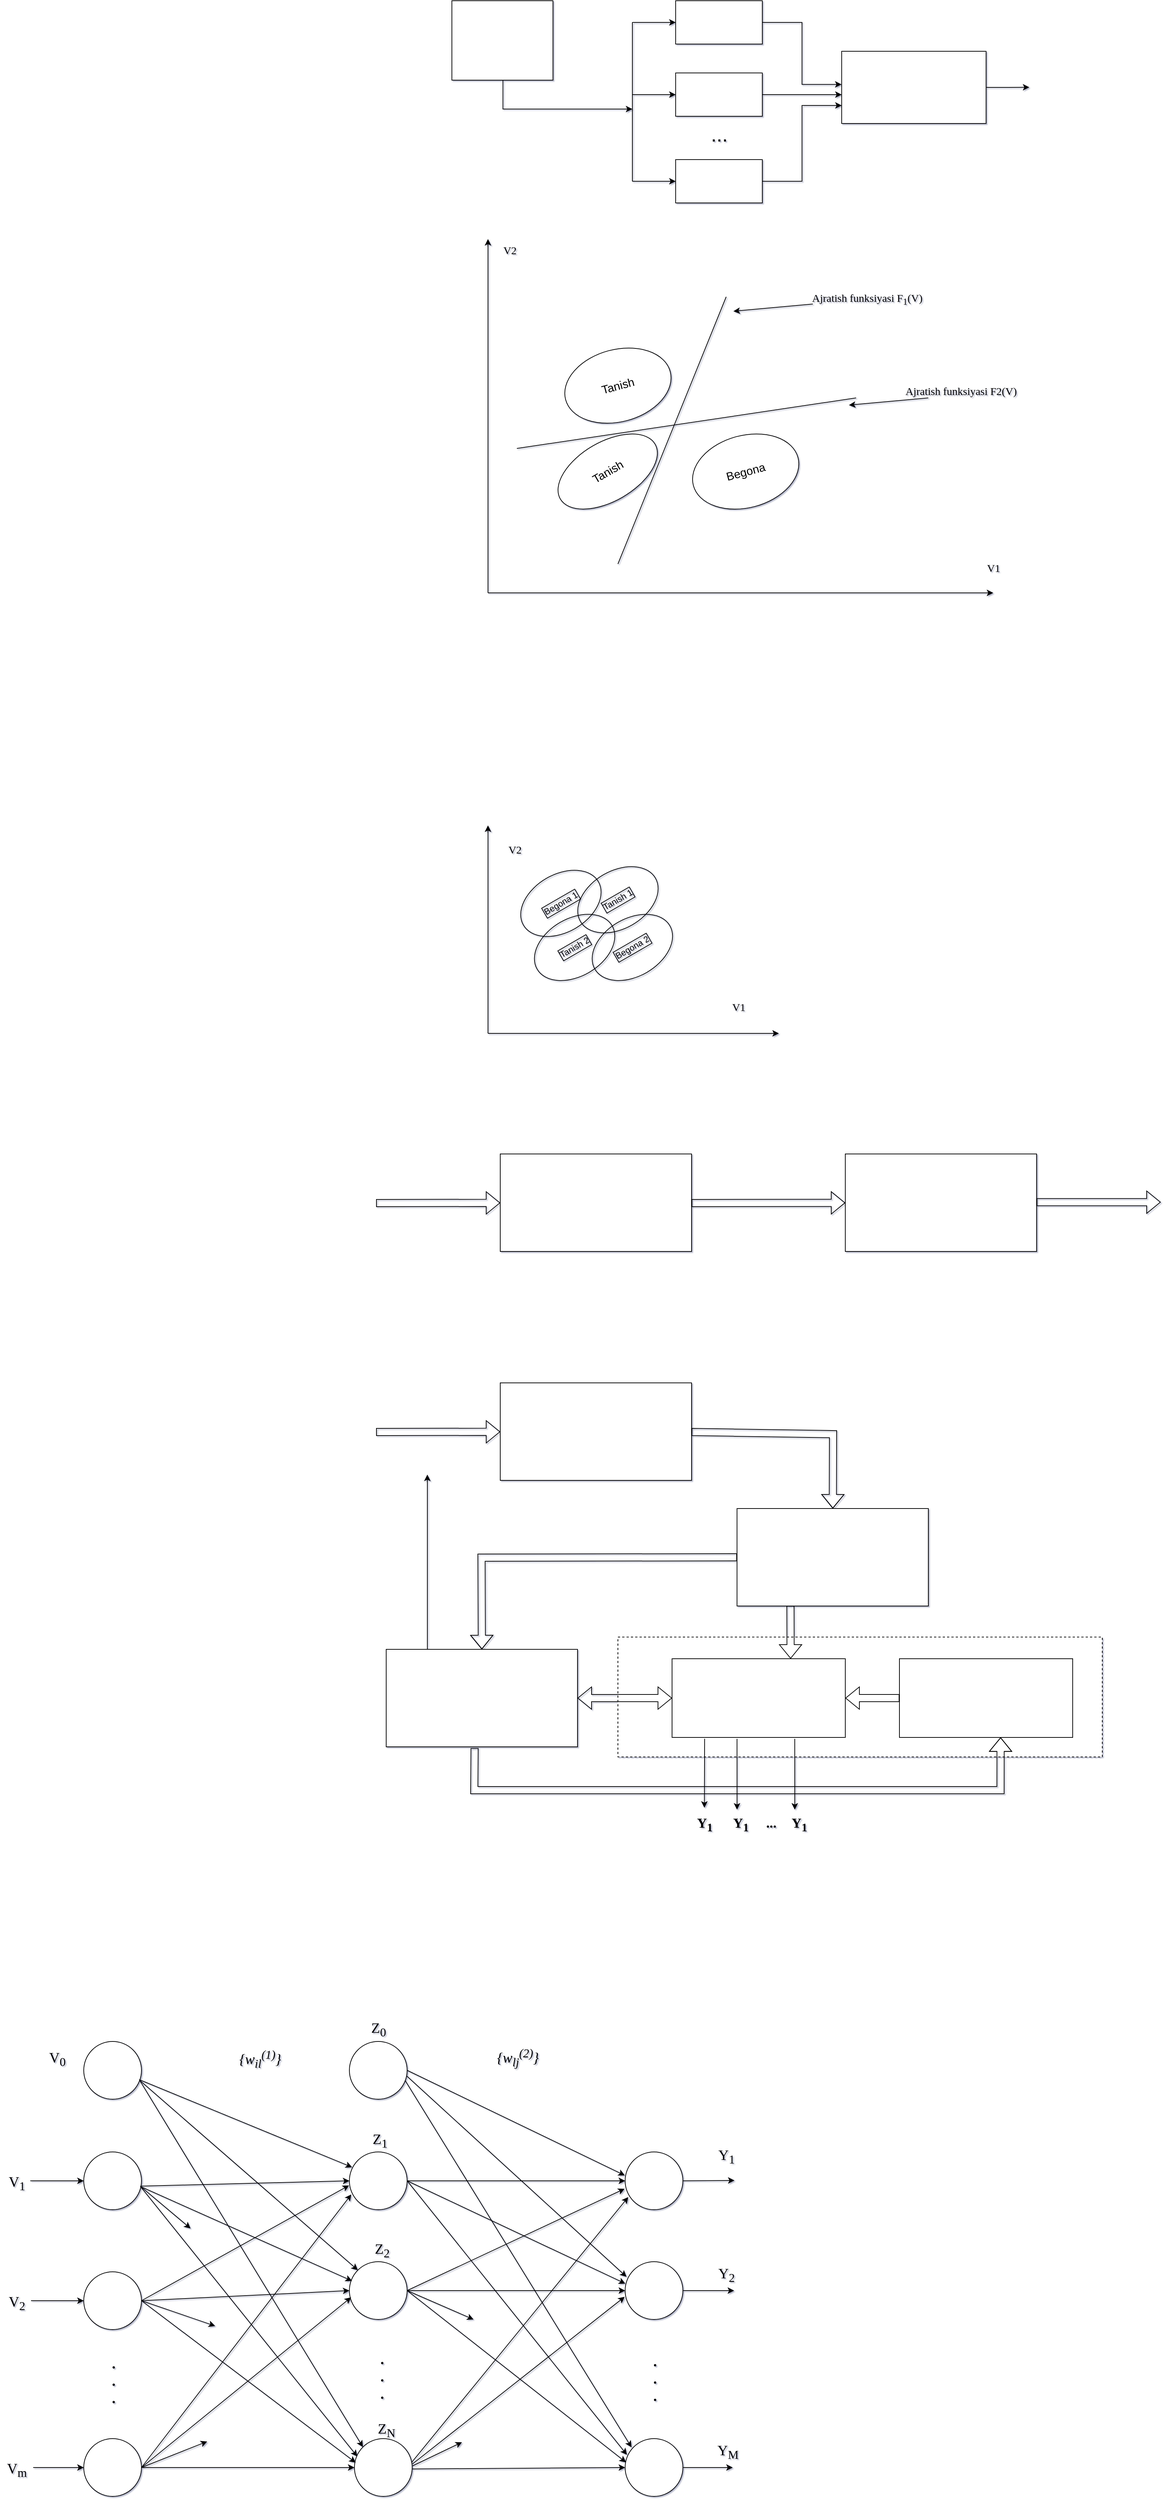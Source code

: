 <mxfile version="25.0.1">
  <diagram name="Page-1" id="4YgqtzENHr9g3kfz3DSw">
    <mxGraphModel dx="3116" dy="1256" grid="0" gridSize="10" guides="1" tooltips="1" connect="1" arrows="1" fold="1" page="0" pageScale="1" pageWidth="1100" pageHeight="850" background="#ffffff" math="0" shadow="1">
      <root>
        <mxCell id="0" />
        <mxCell id="1" parent="0" />
        <mxCell id="_E8PnPWz8SZEeRKblr8o-42" value="Begona 2" style="ellipse;whiteSpace=wrap;html=1;rotation=-30;labelBackgroundColor=none;fontColor=default;textShadow=0;labelBorderColor=default;gradientColor=none;fillColor=none;" vertex="1" parent="1">
          <mxGeometry x="270" y="1371" width="120" height="80" as="geometry" />
        </mxCell>
        <mxCell id="_E8PnPWz8SZEeRKblr8o-43" value="Tanish 1" style="ellipse;whiteSpace=wrap;html=1;rotation=-30;labelBackgroundColor=none;fontColor=default;textShadow=0;labelBorderColor=default;gradientColor=none;fillColor=none;" vertex="1" parent="1">
          <mxGeometry x="250" y="1305" width="120" height="80" as="geometry" />
        </mxCell>
        <mxCell id="_E8PnPWz8SZEeRKblr8o-11" style="edgeStyle=orthogonalEdgeStyle;rounded=0;orthogonalLoop=1;jettySize=auto;html=1;exitX=0.505;exitY=1.004;exitDx=0;exitDy=0;exitPerimeter=0;" edge="1" parent="1" source="_E8PnPWz8SZEeRKblr8o-1">
          <mxGeometry relative="1" as="geometry">
            <mxPoint x="330" y="250" as="targetPoint" />
            <mxPoint x="170" y="300" as="sourcePoint" />
            <Array as="points">
              <mxPoint x="151" y="250" />
            </Array>
          </mxGeometry>
        </mxCell>
        <mxCell id="_E8PnPWz8SZEeRKblr8o-1" value="" style="rounded=0;whiteSpace=wrap;html=1;" vertex="1" parent="1">
          <mxGeometry x="80" y="100" width="140" height="110" as="geometry" />
        </mxCell>
        <mxCell id="_E8PnPWz8SZEeRKblr8o-13" style="edgeStyle=orthogonalEdgeStyle;rounded=0;orthogonalLoop=1;jettySize=auto;html=1;exitX=1;exitY=0.5;exitDx=0;exitDy=0;entryX=-0.001;entryY=0.459;entryDx=0;entryDy=0;entryPerimeter=0;" edge="1" parent="1" source="_E8PnPWz8SZEeRKblr8o-2" target="_E8PnPWz8SZEeRKblr8o-12">
          <mxGeometry relative="1" as="geometry" />
        </mxCell>
        <mxCell id="_E8PnPWz8SZEeRKblr8o-2" value="" style="rounded=0;whiteSpace=wrap;html=1;" vertex="1" parent="1">
          <mxGeometry x="390" y="100" width="120" height="60" as="geometry" />
        </mxCell>
        <mxCell id="_E8PnPWz8SZEeRKblr8o-3" value="" style="rounded=0;whiteSpace=wrap;html=1;" vertex="1" parent="1">
          <mxGeometry x="390" y="200" width="120" height="60" as="geometry" />
        </mxCell>
        <mxCell id="_E8PnPWz8SZEeRKblr8o-15" style="edgeStyle=orthogonalEdgeStyle;rounded=0;orthogonalLoop=1;jettySize=auto;html=1;exitX=1;exitY=0.5;exitDx=0;exitDy=0;entryX=0;entryY=0.75;entryDx=0;entryDy=0;" edge="1" parent="1" source="_E8PnPWz8SZEeRKblr8o-4" target="_E8PnPWz8SZEeRKblr8o-12">
          <mxGeometry relative="1" as="geometry" />
        </mxCell>
        <mxCell id="_E8PnPWz8SZEeRKblr8o-4" value="" style="rounded=0;whiteSpace=wrap;html=1;" vertex="1" parent="1">
          <mxGeometry x="390" y="320" width="120" height="60" as="geometry" />
        </mxCell>
        <mxCell id="_E8PnPWz8SZEeRKblr8o-5" value="" style="endArrow=none;html=1;rounded=0;" edge="1" parent="1">
          <mxGeometry width="50" height="50" relative="1" as="geometry">
            <mxPoint x="330" y="350" as="sourcePoint" />
            <mxPoint x="330" y="130" as="targetPoint" />
          </mxGeometry>
        </mxCell>
        <mxCell id="_E8PnPWz8SZEeRKblr8o-7" value="" style="endArrow=classic;html=1;rounded=0;" edge="1" parent="1" target="_E8PnPWz8SZEeRKblr8o-2">
          <mxGeometry width="50" height="50" relative="1" as="geometry">
            <mxPoint x="330" y="130" as="sourcePoint" />
            <mxPoint x="420" y="190" as="targetPoint" />
          </mxGeometry>
        </mxCell>
        <mxCell id="_E8PnPWz8SZEeRKblr8o-8" value="" style="endArrow=classic;html=1;rounded=0;entryX=0;entryY=0.5;entryDx=0;entryDy=0;" edge="1" parent="1" target="_E8PnPWz8SZEeRKblr8o-3">
          <mxGeometry width="50" height="50" relative="1" as="geometry">
            <mxPoint x="330" y="230" as="sourcePoint" />
            <mxPoint x="420" y="240" as="targetPoint" />
          </mxGeometry>
        </mxCell>
        <mxCell id="_E8PnPWz8SZEeRKblr8o-9" value="" style="endArrow=classic;html=1;rounded=0;entryX=0;entryY=0.5;entryDx=0;entryDy=0;" edge="1" parent="1" target="_E8PnPWz8SZEeRKblr8o-4">
          <mxGeometry width="50" height="50" relative="1" as="geometry">
            <mxPoint x="330" y="350" as="sourcePoint" />
            <mxPoint x="420" y="340" as="targetPoint" />
          </mxGeometry>
        </mxCell>
        <mxCell id="_E8PnPWz8SZEeRKblr8o-16" style="edgeStyle=orthogonalEdgeStyle;rounded=0;orthogonalLoop=1;jettySize=auto;html=1;exitX=1;exitY=0.5;exitDx=0;exitDy=0;" edge="1" parent="1" source="_E8PnPWz8SZEeRKblr8o-12">
          <mxGeometry relative="1" as="geometry">
            <mxPoint x="880" y="219.833" as="targetPoint" />
          </mxGeometry>
        </mxCell>
        <mxCell id="_E8PnPWz8SZEeRKblr8o-12" value="" style="rounded=0;whiteSpace=wrap;html=1;" vertex="1" parent="1">
          <mxGeometry x="620" y="170" width="200" height="100" as="geometry" />
        </mxCell>
        <mxCell id="_E8PnPWz8SZEeRKblr8o-14" style="edgeStyle=orthogonalEdgeStyle;rounded=0;orthogonalLoop=1;jettySize=auto;html=1;" edge="1" parent="1" source="_E8PnPWz8SZEeRKblr8o-3">
          <mxGeometry relative="1" as="geometry">
            <mxPoint x="620" y="230" as="targetPoint" />
          </mxGeometry>
        </mxCell>
        <mxCell id="_E8PnPWz8SZEeRKblr8o-17" value="&lt;font style=&quot;font-size: 28px;&quot;&gt;...&lt;/font&gt;" style="text;html=1;align=center;verticalAlign=middle;resizable=0;points=[];autosize=1;strokeColor=none;fillColor=none;" vertex="1" parent="1">
          <mxGeometry x="425" y="260" width="50" height="50" as="geometry" />
        </mxCell>
        <mxCell id="_E8PnPWz8SZEeRKblr8o-18" value="" style="endArrow=classic;html=1;rounded=0;" edge="1" parent="1">
          <mxGeometry width="50" height="50" relative="1" as="geometry">
            <mxPoint x="130" y="920" as="sourcePoint" />
            <mxPoint x="130" y="430" as="targetPoint" />
          </mxGeometry>
        </mxCell>
        <mxCell id="_E8PnPWz8SZEeRKblr8o-19" value="" style="endArrow=classic;html=1;rounded=0;" edge="1" parent="1">
          <mxGeometry width="50" height="50" relative="1" as="geometry">
            <mxPoint x="130" y="920" as="sourcePoint" />
            <mxPoint x="830" y="920" as="targetPoint" />
          </mxGeometry>
        </mxCell>
        <mxCell id="_E8PnPWz8SZEeRKblr8o-20" value="" style="endArrow=none;html=1;rounded=0;" edge="1" parent="1">
          <mxGeometry width="50" height="50" relative="1" as="geometry">
            <mxPoint x="310" y="880" as="sourcePoint" />
            <mxPoint x="460" y="510" as="targetPoint" />
          </mxGeometry>
        </mxCell>
        <mxCell id="_E8PnPWz8SZEeRKblr8o-21" value="" style="endArrow=none;html=1;rounded=0;" edge="1" parent="1">
          <mxGeometry width="50" height="50" relative="1" as="geometry">
            <mxPoint x="170" y="720" as="sourcePoint" />
            <mxPoint x="640" y="650" as="targetPoint" />
          </mxGeometry>
        </mxCell>
        <mxCell id="_E8PnPWz8SZEeRKblr8o-22" value="Tanish" style="ellipse;whiteSpace=wrap;html=1;rotation=-15;fontSize=16;" vertex="1" parent="1">
          <mxGeometry x="235" y="583" width="150" height="100" as="geometry" />
        </mxCell>
        <mxCell id="_E8PnPWz8SZEeRKblr8o-23" value="Begona" style="ellipse;whiteSpace=wrap;html=1;rotation=-15;fontSize=16;" vertex="1" parent="1">
          <mxGeometry x="412" y="702" width="150" height="100" as="geometry" />
        </mxCell>
        <mxCell id="_E8PnPWz8SZEeRKblr8o-24" value="Tanish" style="ellipse;whiteSpace=wrap;html=1;rotation=-30;fontSize=16;" vertex="1" parent="1">
          <mxGeometry x="220" y="711" width="151.67" height="82" as="geometry" />
        </mxCell>
        <mxCell id="_E8PnPWz8SZEeRKblr8o-25" value="" style="endArrow=classic;html=1;rounded=0;" edge="1" parent="1">
          <mxGeometry width="50" height="50" relative="1" as="geometry">
            <mxPoint x="580" y="520" as="sourcePoint" />
            <mxPoint x="470" y="530" as="targetPoint" />
          </mxGeometry>
        </mxCell>
        <mxCell id="_E8PnPWz8SZEeRKblr8o-26" value="" style="endArrow=classic;html=1;rounded=0;" edge="1" parent="1">
          <mxGeometry width="50" height="50" relative="1" as="geometry">
            <mxPoint x="740" y="650" as="sourcePoint" />
            <mxPoint x="630" y="660" as="targetPoint" />
          </mxGeometry>
        </mxCell>
        <mxCell id="_E8PnPWz8SZEeRKblr8o-27" value="Ajratish funksiyasi F&lt;sub&gt;1&lt;/sub&gt;(V)" style="text;html=1;align=center;verticalAlign=middle;resizable=0;points=[];autosize=1;strokeColor=none;fillColor=none;fontFamily=Georgia;fontSize=15;" vertex="1" parent="1">
          <mxGeometry x="560" y="498" width="190" height="30" as="geometry" />
        </mxCell>
        <mxCell id="_E8PnPWz8SZEeRKblr8o-28" value="Ajratish funksiyasi F&lt;span&gt;2&lt;/span&gt;(V)" style="text;html=1;align=center;verticalAlign=middle;resizable=0;points=[];autosize=1;strokeColor=none;fillColor=none;fontFamily=Georgia;fontSize=15;" vertex="1" parent="1">
          <mxGeometry x="690" y="625" width="190" height="30" as="geometry" />
        </mxCell>
        <mxCell id="_E8PnPWz8SZEeRKblr8o-30" value="V&lt;span&gt;1&lt;/span&gt;" style="text;html=1;align=center;verticalAlign=middle;resizable=0;points=[];autosize=1;strokeColor=none;fillColor=none;fontFamily=Georgia;fontSize=15;" vertex="1" parent="1">
          <mxGeometry x="810" y="870" width="40" height="30" as="geometry" />
        </mxCell>
        <mxCell id="_E8PnPWz8SZEeRKblr8o-31" value="V&lt;span&gt;2&lt;/span&gt;" style="text;html=1;align=center;verticalAlign=middle;resizable=0;points=[];autosize=1;strokeColor=none;fillColor=none;fontFamily=Georgia;fontSize=15;" vertex="1" parent="1">
          <mxGeometry x="140" y="430" width="40" height="30" as="geometry" />
        </mxCell>
        <mxCell id="_E8PnPWz8SZEeRKblr8o-32" value="" style="endArrow=classic;html=1;rounded=0;" edge="1" parent="1">
          <mxGeometry width="50" height="50" relative="1" as="geometry">
            <mxPoint x="130" y="1530" as="sourcePoint" />
            <mxPoint x="130" y="1242" as="targetPoint" />
          </mxGeometry>
        </mxCell>
        <mxCell id="_E8PnPWz8SZEeRKblr8o-33" value="" style="endArrow=classic;html=1;rounded=0;" edge="1" parent="1">
          <mxGeometry width="50" height="50" relative="1" as="geometry">
            <mxPoint x="130" y="1530" as="sourcePoint" />
            <mxPoint x="533" y="1530" as="targetPoint" />
          </mxGeometry>
        </mxCell>
        <mxCell id="_E8PnPWz8SZEeRKblr8o-34" value="V&lt;span&gt;1&lt;/span&gt;" style="text;html=1;align=center;verticalAlign=middle;resizable=0;points=[];autosize=1;strokeColor=none;fillColor=none;fontFamily=Georgia;fontSize=15;" vertex="1" parent="1">
          <mxGeometry x="457" y="1478" width="40" height="30" as="geometry" />
        </mxCell>
        <mxCell id="_E8PnPWz8SZEeRKblr8o-35" value="V&lt;span&gt;2&lt;/span&gt;" style="text;html=1;align=center;verticalAlign=middle;resizable=0;points=[];autosize=1;strokeColor=none;fillColor=none;fontFamily=Georgia;fontSize=15;" vertex="1" parent="1">
          <mxGeometry x="147" y="1260" width="40" height="30" as="geometry" />
        </mxCell>
        <mxCell id="_E8PnPWz8SZEeRKblr8o-44" value="Tanish 2" style="ellipse;whiteSpace=wrap;html=1;rotation=-30;labelBackgroundColor=none;fontColor=default;textShadow=0;labelBorderColor=default;movable=1;resizable=1;rotatable=1;deletable=1;editable=1;locked=0;connectable=1;gradientColor=none;fillColor=none;strokeColor=default;" vertex="1" parent="1">
          <mxGeometry x="190" y="1371" width="120" height="80" as="geometry" />
        </mxCell>
        <mxCell id="_E8PnPWz8SZEeRKblr8o-38" value="Begona 1" style="ellipse;whiteSpace=wrap;html=1;rotation=-30;labelBackgroundColor=none;fontColor=default;textShadow=0;labelBorderColor=default;gradientColor=none;fillColor=none;strokeColor=default;" vertex="1" parent="1">
          <mxGeometry x="171" y="1310" width="120" height="80" as="geometry" />
        </mxCell>
        <mxCell id="_E8PnPWz8SZEeRKblr8o-58" value="" style="shape=flexArrow;endArrow=classic;html=1;rounded=0;" edge="1" parent="1" target="_E8PnPWz8SZEeRKblr8o-59">
          <mxGeometry width="50" height="50" relative="1" as="geometry">
            <mxPoint x="-25" y="1765" as="sourcePoint" />
            <mxPoint x="180" y="1765" as="targetPoint" />
          </mxGeometry>
        </mxCell>
        <mxCell id="_E8PnPWz8SZEeRKblr8o-59" value="" style="rounded=0;whiteSpace=wrap;html=1;" vertex="1" parent="1">
          <mxGeometry x="147" y="1697" width="265" height="135" as="geometry" />
        </mxCell>
        <mxCell id="_E8PnPWz8SZEeRKblr8o-61" value="" style="shape=flexArrow;endArrow=classic;html=1;rounded=0;" edge="1" parent="1" target="_E8PnPWz8SZEeRKblr8o-62">
          <mxGeometry width="50" height="50" relative="1" as="geometry">
            <mxPoint x="412" y="1765" as="sourcePoint" />
            <mxPoint x="540" y="1765" as="targetPoint" />
          </mxGeometry>
        </mxCell>
        <mxCell id="_E8PnPWz8SZEeRKblr8o-62" value="" style="rounded=0;whiteSpace=wrap;html=1;" vertex="1" parent="1">
          <mxGeometry x="625" y="1697" width="265" height="135" as="geometry" />
        </mxCell>
        <mxCell id="_E8PnPWz8SZEeRKblr8o-64" value="" style="shape=flexArrow;endArrow=classic;html=1;rounded=0;" edge="1" parent="1">
          <mxGeometry width="50" height="50" relative="1" as="geometry">
            <mxPoint x="890" y="1763.79" as="sourcePoint" />
            <mxPoint x="1062" y="1763.79" as="targetPoint" />
          </mxGeometry>
        </mxCell>
        <mxCell id="_E8PnPWz8SZEeRKblr8o-65" value="" style="shape=flexArrow;endArrow=classic;html=1;rounded=0;" edge="1" parent="1" target="_E8PnPWz8SZEeRKblr8o-66">
          <mxGeometry width="50" height="50" relative="1" as="geometry">
            <mxPoint x="-25" y="2082" as="sourcePoint" />
            <mxPoint x="180" y="2082" as="targetPoint" />
          </mxGeometry>
        </mxCell>
        <mxCell id="_E8PnPWz8SZEeRKblr8o-66" value="" style="rounded=0;whiteSpace=wrap;html=1;" vertex="1" parent="1">
          <mxGeometry x="147" y="2014" width="265" height="135" as="geometry" />
        </mxCell>
        <mxCell id="_E8PnPWz8SZEeRKblr8o-67" value="" style="shape=flexArrow;endArrow=classic;html=1;rounded=0;" edge="1" parent="1" target="_E8PnPWz8SZEeRKblr8o-68">
          <mxGeometry width="50" height="50" relative="1" as="geometry">
            <mxPoint x="412" y="2082" as="sourcePoint" />
            <mxPoint x="540" y="2082" as="targetPoint" />
            <Array as="points">
              <mxPoint x="608" y="2085" />
            </Array>
          </mxGeometry>
        </mxCell>
        <mxCell id="_E8PnPWz8SZEeRKblr8o-68" value="" style="rounded=0;whiteSpace=wrap;html=1;" vertex="1" parent="1">
          <mxGeometry x="475" y="2188" width="265" height="135" as="geometry" />
        </mxCell>
        <mxCell id="_E8PnPWz8SZEeRKblr8o-70" value="" style="shape=flexArrow;endArrow=classic;html=1;rounded=0;exitX=0;exitY=0.5;exitDx=0;exitDy=0;entryX=0.5;entryY=0;entryDx=0;entryDy=0;" edge="1" parent="1" source="_E8PnPWz8SZEeRKblr8o-68" target="_E8PnPWz8SZEeRKblr8o-71">
          <mxGeometry width="50" height="50" relative="1" as="geometry">
            <mxPoint x="193.5" y="2258" as="sourcePoint" />
            <mxPoint x="274" y="2256" as="targetPoint" />
            <Array as="points">
              <mxPoint x="121" y="2256" />
            </Array>
          </mxGeometry>
        </mxCell>
        <mxCell id="_E8PnPWz8SZEeRKblr8o-73" style="edgeStyle=orthogonalEdgeStyle;rounded=0;orthogonalLoop=1;jettySize=auto;html=1;" edge="1" parent="1" source="_E8PnPWz8SZEeRKblr8o-71">
          <mxGeometry relative="1" as="geometry">
            <mxPoint x="46" y="2141" as="targetPoint" />
            <Array as="points">
              <mxPoint x="46" y="2141" />
            </Array>
          </mxGeometry>
        </mxCell>
        <mxCell id="_E8PnPWz8SZEeRKblr8o-71" value="" style="rounded=0;whiteSpace=wrap;html=1;" vertex="1" parent="1">
          <mxGeometry x="-11" y="2383" width="265" height="135" as="geometry" />
        </mxCell>
        <mxCell id="_E8PnPWz8SZEeRKblr8o-74" value="" style="rounded=0;whiteSpace=wrap;html=1;labelBorderColor=none;dashed=1;" vertex="1" parent="1">
          <mxGeometry x="310" y="2366" width="671" height="166" as="geometry" />
        </mxCell>
        <mxCell id="_E8PnPWz8SZEeRKblr8o-75" value="" style="rounded=0;whiteSpace=wrap;html=1;" vertex="1" parent="1">
          <mxGeometry x="385" y="2396" width="240" height="109" as="geometry" />
        </mxCell>
        <mxCell id="_E8PnPWz8SZEeRKblr8o-77" value="" style="rounded=0;whiteSpace=wrap;html=1;" vertex="1" parent="1">
          <mxGeometry x="700" y="2396" width="240" height="109" as="geometry" />
        </mxCell>
        <mxCell id="_E8PnPWz8SZEeRKblr8o-78" value="" style="shape=flexArrow;endArrow=classic;html=1;rounded=0;exitX=0;exitY=0.5;exitDx=0;exitDy=0;entryX=1;entryY=0.5;entryDx=0;entryDy=0;" edge="1" parent="1" source="_E8PnPWz8SZEeRKblr8o-77" target="_E8PnPWz8SZEeRKblr8o-75">
          <mxGeometry width="50" height="50" relative="1" as="geometry">
            <mxPoint x="585" y="2440.5" as="sourcePoint" />
            <mxPoint x="635" y="2390.5" as="targetPoint" />
            <Array as="points" />
          </mxGeometry>
        </mxCell>
        <mxCell id="_E8PnPWz8SZEeRKblr8o-79" value="" style="shape=flexArrow;endArrow=classic;html=1;rounded=0;exitX=0.516;exitY=0.998;exitDx=0;exitDy=0;exitPerimeter=0;" edge="1" parent="1">
          <mxGeometry width="50" height="50" relative="1" as="geometry">
            <mxPoint x="549.0" y="2322.73" as="sourcePoint" />
            <mxPoint x="549.26" y="2396" as="targetPoint" />
          </mxGeometry>
        </mxCell>
        <mxCell id="_E8PnPWz8SZEeRKblr8o-84" value="" style="shape=flexArrow;endArrow=classic;startArrow=classic;html=1;rounded=0;exitX=1;exitY=0.5;exitDx=0;exitDy=0;entryX=0;entryY=0.5;entryDx=0;entryDy=0;" edge="1" parent="1" source="_E8PnPWz8SZEeRKblr8o-71" target="_E8PnPWz8SZEeRKblr8o-75">
          <mxGeometry width="100" height="100" relative="1" as="geometry">
            <mxPoint x="277" y="2459" as="sourcePoint" />
            <mxPoint x="377" y="2359" as="targetPoint" />
          </mxGeometry>
        </mxCell>
        <mxCell id="_E8PnPWz8SZEeRKblr8o-85" value="" style="shape=flexArrow;endArrow=classic;html=1;rounded=0;entryX=0.584;entryY=0.999;entryDx=0;entryDy=0;entryPerimeter=0;exitX=0.462;exitY=1.013;exitDx=0;exitDy=0;exitPerimeter=0;" edge="1" parent="1" source="_E8PnPWz8SZEeRKblr8o-71" target="_E8PnPWz8SZEeRKblr8o-77">
          <mxGeometry width="50" height="50" relative="1" as="geometry">
            <mxPoint x="488" y="2586" as="sourcePoint" />
            <mxPoint x="323" y="2616" as="targetPoint" />
            <Array as="points">
              <mxPoint x="111" y="2578" />
              <mxPoint x="840" y="2578" />
            </Array>
          </mxGeometry>
        </mxCell>
        <mxCell id="_E8PnPWz8SZEeRKblr8o-86" value="Y&lt;sub&gt;1&lt;/sub&gt;" style="text;html=1;align=center;verticalAlign=middle;resizable=0;points=[];autosize=1;strokeColor=none;fillColor=none;fontFamily=Verdana;fontSize=19;fontStyle=1" vertex="1" parent="1">
          <mxGeometry x="410" y="2606" width="40" height="39" as="geometry" />
        </mxCell>
        <mxCell id="_E8PnPWz8SZEeRKblr8o-87" value="Y&lt;sub&gt;1&lt;/sub&gt;" style="text;html=1;align=center;verticalAlign=middle;resizable=0;points=[];autosize=1;strokeColor=none;fillColor=none;fontFamily=Verdana;fontSize=19;fontStyle=1" vertex="1" parent="1">
          <mxGeometry x="460" y="2606" width="40" height="39" as="geometry" />
        </mxCell>
        <mxCell id="_E8PnPWz8SZEeRKblr8o-88" value="Y&lt;sub&gt;1&lt;/sub&gt;" style="text;html=1;align=center;verticalAlign=middle;resizable=0;points=[];autosize=1;strokeColor=none;fillColor=none;fontFamily=Verdana;fontSize=19;fontStyle=1" vertex="1" parent="1">
          <mxGeometry x="541" y="2606" width="40" height="39" as="geometry" />
        </mxCell>
        <mxCell id="_E8PnPWz8SZEeRKblr8o-89" value="" style="endArrow=classic;html=1;rounded=0;entryX=0.494;entryY=-0.093;entryDx=0;entryDy=0;entryPerimeter=0;exitX=0.188;exitY=1.017;exitDx=0;exitDy=0;exitPerimeter=0;" edge="1" parent="1" source="_E8PnPWz8SZEeRKblr8o-75" target="_E8PnPWz8SZEeRKblr8o-86">
          <mxGeometry width="50" height="50" relative="1" as="geometry">
            <mxPoint x="482" y="2508" as="sourcePoint" />
            <mxPoint x="532" y="2458" as="targetPoint" />
          </mxGeometry>
        </mxCell>
        <mxCell id="_E8PnPWz8SZEeRKblr8o-90" value="" style="endArrow=classic;html=1;rounded=0;entryX=0.494;entryY=-0.093;entryDx=0;entryDy=0;entryPerimeter=0;exitX=0.188;exitY=1.017;exitDx=0;exitDy=0;exitPerimeter=0;" edge="1" parent="1">
          <mxGeometry width="50" height="50" relative="1" as="geometry">
            <mxPoint x="475" y="2507" as="sourcePoint" />
            <mxPoint x="475" y="2605" as="targetPoint" />
          </mxGeometry>
        </mxCell>
        <mxCell id="_E8PnPWz8SZEeRKblr8o-91" value="" style="endArrow=classic;html=1;rounded=0;entryX=0.494;entryY=-0.093;entryDx=0;entryDy=0;entryPerimeter=0;exitX=0.188;exitY=1.017;exitDx=0;exitDy=0;exitPerimeter=0;" edge="1" parent="1">
          <mxGeometry width="50" height="50" relative="1" as="geometry">
            <mxPoint x="555" y="2507" as="sourcePoint" />
            <mxPoint x="555" y="2605" as="targetPoint" />
          </mxGeometry>
        </mxCell>
        <mxCell id="_E8PnPWz8SZEeRKblr8o-93" value="..." style="text;html=1;align=center;verticalAlign=middle;resizable=0;points=[];autosize=1;strokeColor=none;fillColor=none;fontFamily=Verdana;fontSize=19;fontStyle=1" vertex="1" parent="1">
          <mxGeometry x="502" y="2606" width="39" height="35" as="geometry" />
        </mxCell>
        <mxCell id="_E8PnPWz8SZEeRKblr8o-95" value="" style="ellipse;whiteSpace=wrap;html=1;aspect=fixed;fontSize=20;fontFamily=Georgia;" vertex="1" parent="1">
          <mxGeometry x="-430" y="2926" width="80" height="80" as="geometry" />
        </mxCell>
        <mxCell id="_E8PnPWz8SZEeRKblr8o-96" value="" style="ellipse;whiteSpace=wrap;html=1;aspect=fixed;fontSize=20;fontFamily=Georgia;" vertex="1" parent="1">
          <mxGeometry x="-430" y="3079" width="80" height="80" as="geometry" />
        </mxCell>
        <mxCell id="_E8PnPWz8SZEeRKblr8o-97" value="" style="ellipse;whiteSpace=wrap;html=1;aspect=fixed;fontSize=20;fontFamily=Georgia;" vertex="1" parent="1">
          <mxGeometry x="-430" y="3245" width="80" height="80" as="geometry" />
        </mxCell>
        <mxCell id="_E8PnPWz8SZEeRKblr8o-98" value="" style="ellipse;whiteSpace=wrap;html=1;aspect=fixed;fontSize=20;fontFamily=Georgia;" vertex="1" parent="1">
          <mxGeometry x="-430" y="3476" width="80" height="80" as="geometry" />
        </mxCell>
        <mxCell id="_E8PnPWz8SZEeRKblr8o-99" value="" style="ellipse;whiteSpace=wrap;html=1;aspect=fixed;fontSize=20;fontFamily=Georgia;" vertex="1" parent="1">
          <mxGeometry x="-62" y="2926" width="80" height="80" as="geometry" />
        </mxCell>
        <mxCell id="_E8PnPWz8SZEeRKblr8o-132" style="edgeStyle=orthogonalEdgeStyle;rounded=0;orthogonalLoop=1;jettySize=auto;html=1;exitX=1;exitY=0.5;exitDx=0;exitDy=0;entryX=0;entryY=0.5;entryDx=0;entryDy=0;fontSize=20;fontFamily=Georgia;" edge="1" parent="1" source="_E8PnPWz8SZEeRKblr8o-100" target="_E8PnPWz8SZEeRKblr8o-104">
          <mxGeometry relative="1" as="geometry" />
        </mxCell>
        <mxCell id="_E8PnPWz8SZEeRKblr8o-100" value="" style="ellipse;whiteSpace=wrap;html=1;aspect=fixed;fontSize=20;fontFamily=Georgia;" vertex="1" parent="1">
          <mxGeometry x="-62" y="3079" width="80" height="80" as="geometry" />
        </mxCell>
        <mxCell id="_E8PnPWz8SZEeRKblr8o-133" style="edgeStyle=orthogonalEdgeStyle;rounded=0;orthogonalLoop=1;jettySize=auto;html=1;entryX=0;entryY=0.5;entryDx=0;entryDy=0;fontSize=20;fontFamily=Georgia;" edge="1" parent="1" source="_E8PnPWz8SZEeRKblr8o-101" target="_E8PnPWz8SZEeRKblr8o-105">
          <mxGeometry relative="1" as="geometry" />
        </mxCell>
        <mxCell id="_E8PnPWz8SZEeRKblr8o-101" value="" style="ellipse;whiteSpace=wrap;html=1;aspect=fixed;fontSize=20;fontFamily=Georgia;" vertex="1" parent="1">
          <mxGeometry x="-62" y="3231" width="80" height="80" as="geometry" />
        </mxCell>
        <mxCell id="_E8PnPWz8SZEeRKblr8o-102" value="" style="ellipse;whiteSpace=wrap;html=1;aspect=fixed;fontSize=20;fontFamily=Georgia;" vertex="1" parent="1">
          <mxGeometry x="-55" y="3476" width="80" height="80" as="geometry" />
        </mxCell>
        <mxCell id="_E8PnPWz8SZEeRKblr8o-142" style="edgeStyle=orthogonalEdgeStyle;rounded=0;orthogonalLoop=1;jettySize=auto;html=1;exitX=1;exitY=0.5;exitDx=0;exitDy=0;fontSize=20;fontFamily=Georgia;" edge="1" parent="1" source="_E8PnPWz8SZEeRKblr8o-104">
          <mxGeometry relative="1" as="geometry">
            <mxPoint x="471.546" y="3118.455" as="targetPoint" />
          </mxGeometry>
        </mxCell>
        <mxCell id="_E8PnPWz8SZEeRKblr8o-104" value="" style="ellipse;whiteSpace=wrap;html=1;aspect=fixed;fontSize=20;fontFamily=Georgia;" vertex="1" parent="1">
          <mxGeometry x="320" y="3079" width="80" height="80" as="geometry" />
        </mxCell>
        <mxCell id="_E8PnPWz8SZEeRKblr8o-143" style="edgeStyle=orthogonalEdgeStyle;rounded=0;orthogonalLoop=1;jettySize=auto;html=1;fontSize=20;fontFamily=Georgia;" edge="1" parent="1" source="_E8PnPWz8SZEeRKblr8o-105">
          <mxGeometry relative="1" as="geometry">
            <mxPoint x="471" y="3271" as="targetPoint" />
          </mxGeometry>
        </mxCell>
        <mxCell id="_E8PnPWz8SZEeRKblr8o-105" value="" style="ellipse;whiteSpace=wrap;html=1;aspect=fixed;fontSize=20;fontFamily=Georgia;" vertex="1" parent="1">
          <mxGeometry x="320" y="3231" width="80" height="80" as="geometry" />
        </mxCell>
        <mxCell id="_E8PnPWz8SZEeRKblr8o-144" style="edgeStyle=orthogonalEdgeStyle;rounded=0;orthogonalLoop=1;jettySize=auto;html=1;fontSize=20;fontFamily=Georgia;" edge="1" parent="1" source="_E8PnPWz8SZEeRKblr8o-106">
          <mxGeometry relative="1" as="geometry">
            <mxPoint x="469.091" y="3516" as="targetPoint" />
          </mxGeometry>
        </mxCell>
        <mxCell id="_E8PnPWz8SZEeRKblr8o-106" value="" style="ellipse;whiteSpace=wrap;html=1;aspect=fixed;fontSize=20;fontFamily=Georgia;" vertex="1" parent="1">
          <mxGeometry x="320" y="3476" width="80" height="80" as="geometry" />
        </mxCell>
        <mxCell id="_E8PnPWz8SZEeRKblr8o-110" value="" style="endArrow=classic;html=1;rounded=0;exitX=0.961;exitY=0.661;exitDx=0;exitDy=0;entryX=0.046;entryY=0.264;entryDx=0;entryDy=0;exitPerimeter=0;entryPerimeter=0;fontSize=20;fontFamily=Georgia;" edge="1" parent="1" source="_E8PnPWz8SZEeRKblr8o-95" target="_E8PnPWz8SZEeRKblr8o-100">
          <mxGeometry width="50" height="50" relative="1" as="geometry">
            <mxPoint x="85" y="3268" as="sourcePoint" />
            <mxPoint x="135" y="3218" as="targetPoint" />
          </mxGeometry>
        </mxCell>
        <mxCell id="_E8PnPWz8SZEeRKblr8o-111" value="" style="endArrow=classic;html=1;rounded=0;entryX=0;entryY=0;entryDx=0;entryDy=0;exitX=0.968;exitY=0.672;exitDx=0;exitDy=0;exitPerimeter=0;fontSize=20;fontFamily=Georgia;" edge="1" parent="1" source="_E8PnPWz8SZEeRKblr8o-95" target="_E8PnPWz8SZEeRKblr8o-101">
          <mxGeometry width="50" height="50" relative="1" as="geometry">
            <mxPoint x="-347" y="2986" as="sourcePoint" />
            <mxPoint x="-53" y="3102" as="targetPoint" />
          </mxGeometry>
        </mxCell>
        <mxCell id="_E8PnPWz8SZEeRKblr8o-112" value="" style="endArrow=classic;html=1;rounded=0;entryX=0;entryY=0;entryDx=0;entryDy=0;exitX=0.969;exitY=0.674;exitDx=0;exitDy=0;exitPerimeter=0;fontSize=20;fontFamily=Georgia;" edge="1" parent="1" source="_E8PnPWz8SZEeRKblr8o-95" target="_E8PnPWz8SZEeRKblr8o-102">
          <mxGeometry width="50" height="50" relative="1" as="geometry">
            <mxPoint x="-343" y="2990" as="sourcePoint" />
            <mxPoint x="-40" y="3264" as="targetPoint" />
          </mxGeometry>
        </mxCell>
        <mxCell id="_E8PnPWz8SZEeRKblr8o-113" value="" style="endArrow=classic;html=1;rounded=0;exitX=0.982;exitY=0.592;exitDx=0;exitDy=0;exitPerimeter=0;entryX=0;entryY=0.5;entryDx=0;entryDy=0;fontSize=20;fontFamily=Georgia;" edge="1" parent="1" source="_E8PnPWz8SZEeRKblr8o-96" target="_E8PnPWz8SZEeRKblr8o-100">
          <mxGeometry width="50" height="50" relative="1" as="geometry">
            <mxPoint x="-114" y="3326" as="sourcePoint" />
            <mxPoint x="-63" y="3108" as="targetPoint" />
          </mxGeometry>
        </mxCell>
        <mxCell id="_E8PnPWz8SZEeRKblr8o-114" value="" style="endArrow=classic;html=1;rounded=0;exitX=0.978;exitY=0.597;exitDx=0;exitDy=0;entryX=0.045;entryY=0.332;entryDx=0;entryDy=0;entryPerimeter=0;exitPerimeter=0;fontSize=20;fontFamily=Georgia;" edge="1" parent="1" source="_E8PnPWz8SZEeRKblr8o-96" target="_E8PnPWz8SZEeRKblr8o-101">
          <mxGeometry width="50" height="50" relative="1" as="geometry">
            <mxPoint x="-340" y="3129" as="sourcePoint" />
            <mxPoint x="-52" y="3126" as="targetPoint" />
          </mxGeometry>
        </mxCell>
        <mxCell id="_E8PnPWz8SZEeRKblr8o-115" value="" style="endArrow=classic;html=1;rounded=0;exitX=0.99;exitY=0.608;exitDx=0;exitDy=0;entryX=0.05;entryY=0.309;entryDx=0;entryDy=0;entryPerimeter=0;exitPerimeter=0;fontSize=20;fontFamily=Georgia;" edge="1" parent="1" source="_E8PnPWz8SZEeRKblr8o-96" target="_E8PnPWz8SZEeRKblr8o-102">
          <mxGeometry width="50" height="50" relative="1" as="geometry">
            <mxPoint x="-342" y="3137" as="sourcePoint" />
            <mxPoint x="-48" y="3279" as="targetPoint" />
          </mxGeometry>
        </mxCell>
        <mxCell id="_E8PnPWz8SZEeRKblr8o-116" value="" style="endArrow=classic;html=1;rounded=0;fontSize=20;fontFamily=Georgia;" edge="1" parent="1">
          <mxGeometry width="50" height="50" relative="1" as="geometry">
            <mxPoint x="-351" y="3127" as="sourcePoint" />
            <mxPoint x="-282" y="3185" as="targetPoint" />
          </mxGeometry>
        </mxCell>
        <mxCell id="_E8PnPWz8SZEeRKblr8o-117" value=".&lt;div&gt;.&lt;/div&gt;&lt;div&gt;.&lt;/div&gt;&lt;div&gt;&lt;br&gt;&lt;/div&gt;" style="text;html=1;align=center;verticalAlign=middle;resizable=0;points=[];autosize=1;strokeColor=none;fillColor=none;fontStyle=1;fontSize=20;fontFamily=Georgia;" vertex="1" parent="1">
          <mxGeometry x="-401" y="3353" width="23" height="108" as="geometry" />
        </mxCell>
        <mxCell id="_E8PnPWz8SZEeRKblr8o-118" value=".&lt;div&gt;.&lt;/div&gt;&lt;div&gt;.&lt;/div&gt;&lt;div&gt;&lt;br&gt;&lt;/div&gt;" style="text;html=1;align=center;verticalAlign=middle;resizable=0;points=[];autosize=1;strokeColor=none;fillColor=none;fontStyle=1;fontSize=20;fontFamily=Georgia;" vertex="1" parent="1">
          <mxGeometry x="-29" y="3347" width="23" height="108" as="geometry" />
        </mxCell>
        <mxCell id="_E8PnPWz8SZEeRKblr8o-119" value=".&lt;div&gt;.&lt;/div&gt;&lt;div&gt;.&lt;/div&gt;&lt;div&gt;&lt;br&gt;&lt;/div&gt;" style="text;html=1;align=center;verticalAlign=middle;resizable=0;points=[];autosize=1;strokeColor=none;fillColor=none;fontStyle=1;fontSize=20;fontFamily=Georgia;" vertex="1" parent="1">
          <mxGeometry x="349.5" y="3350" width="23" height="108" as="geometry" />
        </mxCell>
        <mxCell id="_E8PnPWz8SZEeRKblr8o-121" value="" style="endArrow=classic;html=1;rounded=0;exitX=1;exitY=0.5;exitDx=0;exitDy=0;entryX=-0.005;entryY=0.579;entryDx=0;entryDy=0;entryPerimeter=0;fontSize=20;fontFamily=Georgia;" edge="1" parent="1" source="_E8PnPWz8SZEeRKblr8o-97" target="_E8PnPWz8SZEeRKblr8o-100">
          <mxGeometry width="50" height="50" relative="1" as="geometry">
            <mxPoint x="-276" y="3270" as="sourcePoint" />
            <mxPoint x="-61" y="3128" as="targetPoint" />
          </mxGeometry>
        </mxCell>
        <mxCell id="_E8PnPWz8SZEeRKblr8o-122" value="" style="endArrow=classic;html=1;rounded=0;exitX=1;exitY=0.5;exitDx=0;exitDy=0;entryX=0.033;entryY=0.736;entryDx=0;entryDy=0;entryPerimeter=0;fontSize=20;fontFamily=Georgia;" edge="1" parent="1" source="_E8PnPWz8SZEeRKblr8o-98" target="_E8PnPWz8SZEeRKblr8o-100">
          <mxGeometry width="50" height="50" relative="1" as="geometry">
            <mxPoint x="-340" y="3295" as="sourcePoint" />
            <mxPoint x="-40" y="3154" as="targetPoint" />
          </mxGeometry>
        </mxCell>
        <mxCell id="_E8PnPWz8SZEeRKblr8o-124" value="" style="endArrow=classic;html=1;rounded=0;exitX=1;exitY=0.5;exitDx=0;exitDy=0;entryX=0;entryY=0.5;entryDx=0;entryDy=0;fontSize=20;fontFamily=Georgia;" edge="1" parent="1" source="_E8PnPWz8SZEeRKblr8o-98" target="_E8PnPWz8SZEeRKblr8o-102">
          <mxGeometry width="50" height="50" relative="1" as="geometry">
            <mxPoint x="-151" y="3570" as="sourcePoint" />
            <mxPoint x="-101" y="3520" as="targetPoint" />
          </mxGeometry>
        </mxCell>
        <mxCell id="_E8PnPWz8SZEeRKblr8o-125" value="" style="endArrow=classic;html=1;rounded=0;exitX=1;exitY=0.5;exitDx=0;exitDy=0;entryX=0;entryY=0.5;entryDx=0;entryDy=0;fontSize=20;fontFamily=Georgia;" edge="1" parent="1" target="_E8PnPWz8SZEeRKblr8o-106">
          <mxGeometry width="50" height="50" relative="1" as="geometry">
            <mxPoint x="25" y="3518" as="sourcePoint" />
            <mxPoint x="320" y="3518" as="targetPoint" />
          </mxGeometry>
        </mxCell>
        <mxCell id="_E8PnPWz8SZEeRKblr8o-126" value="" style="endArrow=classic;html=1;rounded=0;exitX=1;exitY=0.5;exitDx=0;exitDy=0;entryX=0;entryY=0.5;entryDx=0;entryDy=0;fontSize=20;fontFamily=Georgia;" edge="1" parent="1" source="_E8PnPWz8SZEeRKblr8o-97" target="_E8PnPWz8SZEeRKblr8o-101">
          <mxGeometry width="50" height="50" relative="1" as="geometry">
            <mxPoint x="-331" y="3291" as="sourcePoint" />
            <mxPoint x="-281" y="3241" as="targetPoint" />
          </mxGeometry>
        </mxCell>
        <mxCell id="_E8PnPWz8SZEeRKblr8o-128" value="" style="endArrow=classic;html=1;rounded=0;exitX=1;exitY=0.5;exitDx=0;exitDy=0;fontSize=20;fontFamily=Georgia;" edge="1" parent="1" source="_E8PnPWz8SZEeRKblr8o-97">
          <mxGeometry width="50" height="50" relative="1" as="geometry">
            <mxPoint x="-251" y="3333" as="sourcePoint" />
            <mxPoint x="-248" y="3320" as="targetPoint" />
          </mxGeometry>
        </mxCell>
        <mxCell id="_E8PnPWz8SZEeRKblr8o-129" value="" style="endArrow=classic;html=1;rounded=0;exitX=1;exitY=0.5;exitDx=0;exitDy=0;entryX=0.022;entryY=0.415;entryDx=0;entryDy=0;entryPerimeter=0;fontSize=20;fontFamily=Georgia;" edge="1" parent="1" source="_E8PnPWz8SZEeRKblr8o-97" target="_E8PnPWz8SZEeRKblr8o-102">
          <mxGeometry width="50" height="50" relative="1" as="geometry">
            <mxPoint x="-355" y="3317" as="sourcePoint" />
            <mxPoint x="-253" y="3352" as="targetPoint" />
          </mxGeometry>
        </mxCell>
        <mxCell id="_E8PnPWz8SZEeRKblr8o-130" value="" style="endArrow=classic;html=1;rounded=0;exitX=1;exitY=0.5;exitDx=0;exitDy=0;entryX=0.03;entryY=0.617;entryDx=0;entryDy=0;entryPerimeter=0;fontSize=20;fontFamily=Georgia;" edge="1" parent="1" source="_E8PnPWz8SZEeRKblr8o-98" target="_E8PnPWz8SZEeRKblr8o-101">
          <mxGeometry width="50" height="50" relative="1" as="geometry">
            <mxPoint x="-251" y="3433" as="sourcePoint" />
            <mxPoint x="-201" y="3383" as="targetPoint" />
          </mxGeometry>
        </mxCell>
        <mxCell id="_E8PnPWz8SZEeRKblr8o-131" value="" style="endArrow=classic;html=1;rounded=0;exitX=1;exitY=0.5;exitDx=0;exitDy=0;fontSize=20;fontFamily=Georgia;" edge="1" parent="1" source="_E8PnPWz8SZEeRKblr8o-98">
          <mxGeometry width="50" height="50" relative="1" as="geometry">
            <mxPoint x="-251" y="3433" as="sourcePoint" />
            <mxPoint x="-259" y="3480" as="targetPoint" />
          </mxGeometry>
        </mxCell>
        <mxCell id="_E8PnPWz8SZEeRKblr8o-134" value="" style="endArrow=classic;html=1;rounded=0;exitX=1;exitY=0.5;exitDx=0;exitDy=0;entryX=0.003;entryY=0.379;entryDx=0;entryDy=0;entryPerimeter=0;fontSize=20;fontFamily=Georgia;" edge="1" parent="1" source="_E8PnPWz8SZEeRKblr8o-100" target="_E8PnPWz8SZEeRKblr8o-105">
          <mxGeometry width="50" height="50" relative="1" as="geometry">
            <mxPoint x="134" y="3258" as="sourcePoint" />
            <mxPoint x="184" y="3208" as="targetPoint" />
          </mxGeometry>
        </mxCell>
        <mxCell id="_E8PnPWz8SZEeRKblr8o-135" value="" style="endArrow=classic;html=1;rounded=0;exitX=1;exitY=0.5;exitDx=0;exitDy=0;entryX=0.031;entryY=0.28;entryDx=0;entryDy=0;entryPerimeter=0;fontSize=20;fontFamily=Georgia;" edge="1" parent="1" source="_E8PnPWz8SZEeRKblr8o-100" target="_E8PnPWz8SZEeRKblr8o-106">
          <mxGeometry width="50" height="50" relative="1" as="geometry">
            <mxPoint x="134" y="3258" as="sourcePoint" />
            <mxPoint x="184" y="3208" as="targetPoint" />
          </mxGeometry>
        </mxCell>
        <mxCell id="_E8PnPWz8SZEeRKblr8o-136" value="" style="endArrow=classic;html=1;rounded=0;exitX=1;exitY=0.5;exitDx=0;exitDy=0;entryX=-0.01;entryY=0.638;entryDx=0;entryDy=0;entryPerimeter=0;fontSize=20;fontFamily=Georgia;" edge="1" parent="1" source="_E8PnPWz8SZEeRKblr8o-101" target="_E8PnPWz8SZEeRKblr8o-104">
          <mxGeometry width="50" height="50" relative="1" as="geometry">
            <mxPoint x="134" y="3258" as="sourcePoint" />
            <mxPoint x="184" y="3208" as="targetPoint" />
          </mxGeometry>
        </mxCell>
        <mxCell id="_E8PnPWz8SZEeRKblr8o-137" value="" style="endArrow=classic;html=1;rounded=0;exitX=1;exitY=0.5;exitDx=0;exitDy=0;entryX=0.015;entryY=0.41;entryDx=0;entryDy=0;entryPerimeter=0;fontSize=20;fontFamily=Georgia;" edge="1" parent="1" source="_E8PnPWz8SZEeRKblr8o-101" target="_E8PnPWz8SZEeRKblr8o-106">
          <mxGeometry width="50" height="50" relative="1" as="geometry">
            <mxPoint x="207" y="3370" as="sourcePoint" />
            <mxPoint x="257" y="3320" as="targetPoint" />
          </mxGeometry>
        </mxCell>
        <mxCell id="_E8PnPWz8SZEeRKblr8o-138" value="" style="endArrow=classic;html=1;rounded=0;exitX=1;exitY=0.5;exitDx=0;exitDy=0;fontSize=20;fontFamily=Georgia;" edge="1" parent="1" source="_E8PnPWz8SZEeRKblr8o-101">
          <mxGeometry width="50" height="50" relative="1" as="geometry">
            <mxPoint x="167" y="3364" as="sourcePoint" />
            <mxPoint x="110" y="3311" as="targetPoint" />
          </mxGeometry>
        </mxCell>
        <mxCell id="_E8PnPWz8SZEeRKblr8o-139" value="" style="endArrow=classic;html=1;rounded=0;exitX=1.007;exitY=0.472;exitDx=0;exitDy=0;exitPerimeter=0;fontSize=20;fontFamily=Georgia;" edge="1" parent="1" source="_E8PnPWz8SZEeRKblr8o-102">
          <mxGeometry width="50" height="50" relative="1" as="geometry">
            <mxPoint x="167" y="3364" as="sourcePoint" />
            <mxPoint x="94" y="3481" as="targetPoint" />
          </mxGeometry>
        </mxCell>
        <mxCell id="_E8PnPWz8SZEeRKblr8o-140" value="" style="endArrow=classic;html=1;rounded=0;exitX=0.991;exitY=0.412;exitDx=0;exitDy=0;exitPerimeter=0;entryX=0.054;entryY=0.782;entryDx=0;entryDy=0;entryPerimeter=0;fontSize=20;fontFamily=Georgia;" edge="1" parent="1" source="_E8PnPWz8SZEeRKblr8o-102" target="_E8PnPWz8SZEeRKblr8o-104">
          <mxGeometry width="50" height="50" relative="1" as="geometry">
            <mxPoint x="167" y="3364" as="sourcePoint" />
            <mxPoint x="217" y="3314" as="targetPoint" />
          </mxGeometry>
        </mxCell>
        <mxCell id="_E8PnPWz8SZEeRKblr8o-141" value="" style="endArrow=classic;html=1;rounded=0;exitX=1.005;exitY=0.439;exitDx=0;exitDy=0;exitPerimeter=0;entryX=-0.008;entryY=0.608;entryDx=0;entryDy=0;entryPerimeter=0;fontSize=20;fontFamily=Georgia;" edge="1" parent="1" source="_E8PnPWz8SZEeRKblr8o-102" target="_E8PnPWz8SZEeRKblr8o-105">
          <mxGeometry width="50" height="50" relative="1" as="geometry">
            <mxPoint x="170" y="3407" as="sourcePoint" />
            <mxPoint x="220" y="3357" as="targetPoint" />
          </mxGeometry>
        </mxCell>
        <mxCell id="_E8PnPWz8SZEeRKblr8o-145" value="V&lt;sub&gt;0&lt;/sub&gt;" style="text;html=1;align=center;verticalAlign=middle;resizable=0;points=[];autosize=1;strokeColor=none;fillColor=none;fontSize=20;fontFamily=Georgia;" vertex="1" parent="1">
          <mxGeometry x="-488" y="2929" width="42" height="41" as="geometry" />
        </mxCell>
        <mxCell id="_E8PnPWz8SZEeRKblr8o-151" style="edgeStyle=orthogonalEdgeStyle;rounded=0;orthogonalLoop=1;jettySize=auto;html=1;entryX=0;entryY=0.5;entryDx=0;entryDy=0;fontSize=20;fontFamily=Georgia;" edge="1" parent="1" source="_E8PnPWz8SZEeRKblr8o-146" target="_E8PnPWz8SZEeRKblr8o-96">
          <mxGeometry relative="1" as="geometry">
            <Array as="points">
              <mxPoint x="-484" y="3119" />
              <mxPoint x="-484" y="3119" />
            </Array>
          </mxGeometry>
        </mxCell>
        <mxCell id="_E8PnPWz8SZEeRKblr8o-146" value="V&lt;sub&gt;1&lt;/sub&gt;" style="text;html=1;align=center;verticalAlign=middle;resizable=0;points=[];autosize=1;strokeColor=none;fillColor=none;fontSize=20;fontFamily=Georgia;" vertex="1" parent="1">
          <mxGeometry x="-543" y="3101" width="39" height="41" as="geometry" />
        </mxCell>
        <mxCell id="_E8PnPWz8SZEeRKblr8o-150" style="edgeStyle=orthogonalEdgeStyle;rounded=0;orthogonalLoop=1;jettySize=auto;html=1;entryX=0;entryY=0.5;entryDx=0;entryDy=0;fontSize=20;fontFamily=Georgia;" edge="1" parent="1" source="_E8PnPWz8SZEeRKblr8o-147" target="_E8PnPWz8SZEeRKblr8o-97">
          <mxGeometry relative="1" as="geometry">
            <Array as="points">
              <mxPoint x="-490" y="3285" />
              <mxPoint x="-490" y="3285" />
            </Array>
          </mxGeometry>
        </mxCell>
        <mxCell id="_E8PnPWz8SZEeRKblr8o-147" value="V&lt;span&gt;&lt;sub&gt;2&lt;/sub&gt;&lt;/span&gt;" style="text;html=1;align=center;verticalAlign=middle;resizable=0;points=[];autosize=1;strokeColor=none;fillColor=none;fontSize=20;fontFamily=Georgia;" vertex="1" parent="1">
          <mxGeometry x="-544" y="3267" width="41" height="41" as="geometry" />
        </mxCell>
        <mxCell id="_E8PnPWz8SZEeRKblr8o-149" style="edgeStyle=orthogonalEdgeStyle;rounded=0;orthogonalLoop=1;jettySize=auto;html=1;fontSize=20;fontFamily=Georgia;" edge="1" parent="1" source="_E8PnPWz8SZEeRKblr8o-148" target="_E8PnPWz8SZEeRKblr8o-98">
          <mxGeometry relative="1" as="geometry">
            <Array as="points">
              <mxPoint x="-485" y="3516" />
              <mxPoint x="-485" y="3516" />
            </Array>
          </mxGeometry>
        </mxCell>
        <mxCell id="_E8PnPWz8SZEeRKblr8o-148" value="V&lt;span&gt;&lt;sub&gt;m&lt;/sub&gt;&lt;/span&gt;" style="text;html=1;align=center;verticalAlign=middle;resizable=0;points=[];autosize=1;strokeColor=none;fillColor=none;fontSize=20;fontFamily=Georgia;" vertex="1" parent="1">
          <mxGeometry x="-546" y="3498" width="46" height="41" as="geometry" />
        </mxCell>
        <mxCell id="_E8PnPWz8SZEeRKblr8o-153" value="" style="endArrow=classic;html=1;rounded=0;exitX=1;exitY=0.5;exitDx=0;exitDy=0;entryX=-0.006;entryY=0.406;entryDx=0;entryDy=0;entryPerimeter=0;fontSize=20;fontFamily=Georgia;" edge="1" parent="1" source="_E8PnPWz8SZEeRKblr8o-99" target="_E8PnPWz8SZEeRKblr8o-104">
          <mxGeometry width="50" height="50" relative="1" as="geometry">
            <mxPoint x="96" y="3144" as="sourcePoint" />
            <mxPoint x="146" y="3094" as="targetPoint" />
          </mxGeometry>
        </mxCell>
        <mxCell id="_E8PnPWz8SZEeRKblr8o-154" value="" style="endArrow=classic;html=1;rounded=0;exitX=0.994;exitY=0.599;exitDx=0;exitDy=0;entryX=0.024;entryY=0.262;entryDx=0;entryDy=0;entryPerimeter=0;exitPerimeter=0;fontSize=20;fontFamily=Georgia;" edge="1" parent="1" source="_E8PnPWz8SZEeRKblr8o-99" target="_E8PnPWz8SZEeRKblr8o-105">
          <mxGeometry width="50" height="50" relative="1" as="geometry">
            <mxPoint x="28" y="2976" as="sourcePoint" />
            <mxPoint x="330" y="3121" as="targetPoint" />
          </mxGeometry>
        </mxCell>
        <mxCell id="_E8PnPWz8SZEeRKblr8o-156" value="" style="endArrow=classic;html=1;rounded=0;entryX=0.11;entryY=0.151;entryDx=0;entryDy=0;entryPerimeter=0;exitX=0.964;exitY=0.673;exitDx=0;exitDy=0;exitPerimeter=0;fontSize=20;fontFamily=Georgia;" edge="1" parent="1" source="_E8PnPWz8SZEeRKblr8o-99" target="_E8PnPWz8SZEeRKblr8o-106">
          <mxGeometry width="50" height="50" relative="1" as="geometry">
            <mxPoint x="17" y="2982" as="sourcePoint" />
            <mxPoint x="332" y="3262" as="targetPoint" />
          </mxGeometry>
        </mxCell>
        <mxCell id="_E8PnPWz8SZEeRKblr8o-157" value="Z&lt;sub&gt;0&lt;/sub&gt;" style="text;html=1;align=center;verticalAlign=middle;resizable=0;points=[];autosize=1;strokeColor=none;fillColor=none;fontSize=20;fontFamily=Georgia;" vertex="1" parent="1">
          <mxGeometry x="-42" y="2888" width="40" height="41" as="geometry" />
        </mxCell>
        <mxCell id="_E8PnPWz8SZEeRKblr8o-158" value="Z&lt;span&gt;&lt;sub&gt;1&lt;/sub&gt;&lt;/span&gt;" style="text;html=1;align=center;verticalAlign=middle;resizable=0;points=[];autosize=1;strokeColor=none;fillColor=none;fontSize=20;fontFamily=Georgia;" vertex="1" parent="1">
          <mxGeometry x="-39" y="3042" width="37" height="41" as="geometry" />
        </mxCell>
        <mxCell id="_E8PnPWz8SZEeRKblr8o-159" value="Z&lt;span&gt;&lt;sub&gt;2&lt;/sub&gt;&lt;/span&gt;" style="text;html=1;align=center;verticalAlign=middle;resizable=0;points=[];autosize=1;strokeColor=none;fillColor=none;fontSize=20;fontFamily=Georgia;" vertex="1" parent="1">
          <mxGeometry x="-37" y="3194" width="39" height="41" as="geometry" />
        </mxCell>
        <mxCell id="_E8PnPWz8SZEeRKblr8o-160" value="Z&lt;span&gt;&lt;sub&gt;N&lt;/sub&gt;&lt;/span&gt;" style="text;html=1;align=center;verticalAlign=middle;resizable=0;points=[];autosize=1;strokeColor=none;fillColor=none;fontSize=20;fontFamily=Georgia;" vertex="1" parent="1">
          <mxGeometry x="-32.5" y="3443" width="43" height="41" as="geometry" />
        </mxCell>
        <mxCell id="_E8PnPWz8SZEeRKblr8o-161" value="Y&lt;sub&gt;1&lt;/sub&gt;" style="text;html=1;align=center;verticalAlign=middle;resizable=0;points=[];autosize=1;strokeColor=none;fillColor=none;fontSize=20;fontFamily=Georgia;" vertex="1" parent="1">
          <mxGeometry x="441" y="3064" width="37" height="41" as="geometry" />
        </mxCell>
        <mxCell id="_E8PnPWz8SZEeRKblr8o-162" value="Y&lt;sub&gt;2&lt;/sub&gt;" style="text;html=1;align=center;verticalAlign=middle;resizable=0;points=[];autosize=1;strokeColor=none;fillColor=none;fontSize=20;fontFamily=Georgia;" vertex="1" parent="1">
          <mxGeometry x="440" y="3228" width="40" height="41" as="geometry" />
        </mxCell>
        <mxCell id="_E8PnPWz8SZEeRKblr8o-163" value="Y&lt;sub&gt;M&lt;/sub&gt;" style="text;html=1;align=center;verticalAlign=middle;resizable=0;points=[];autosize=1;strokeColor=none;fillColor=none;fontSize=20;fontFamily=Georgia;" vertex="1" parent="1">
          <mxGeometry x="439" y="3473" width="46" height="41" as="geometry" />
        </mxCell>
        <mxCell id="_E8PnPWz8SZEeRKblr8o-164" value="{w&lt;sub&gt;il&lt;/sub&gt;&lt;sup&gt;(1)&lt;/sup&gt;}" style="text;html=1;align=center;verticalAlign=middle;resizable=0;points=[];autosize=1;strokeColor=none;fillColor=none;fontStyle=2;fontFamily=Georgia;fontSize=20;" vertex="1" parent="1">
          <mxGeometry x="-226" y="2929" width="79" height="44" as="geometry" />
        </mxCell>
        <mxCell id="_E8PnPWz8SZEeRKblr8o-165" value="{w&lt;sub&gt;lj&lt;/sub&gt;&lt;sup&gt;(2)&lt;/sup&gt;}" style="text;html=1;align=center;verticalAlign=middle;resizable=0;points=[];autosize=1;strokeColor=none;fillColor=none;fontStyle=2;fontFamily=Georgia;fontSize=20;" vertex="1" parent="1">
          <mxGeometry x="130.5" y="2927" width="81" height="44" as="geometry" />
        </mxCell>
      </root>
    </mxGraphModel>
  </diagram>
</mxfile>
